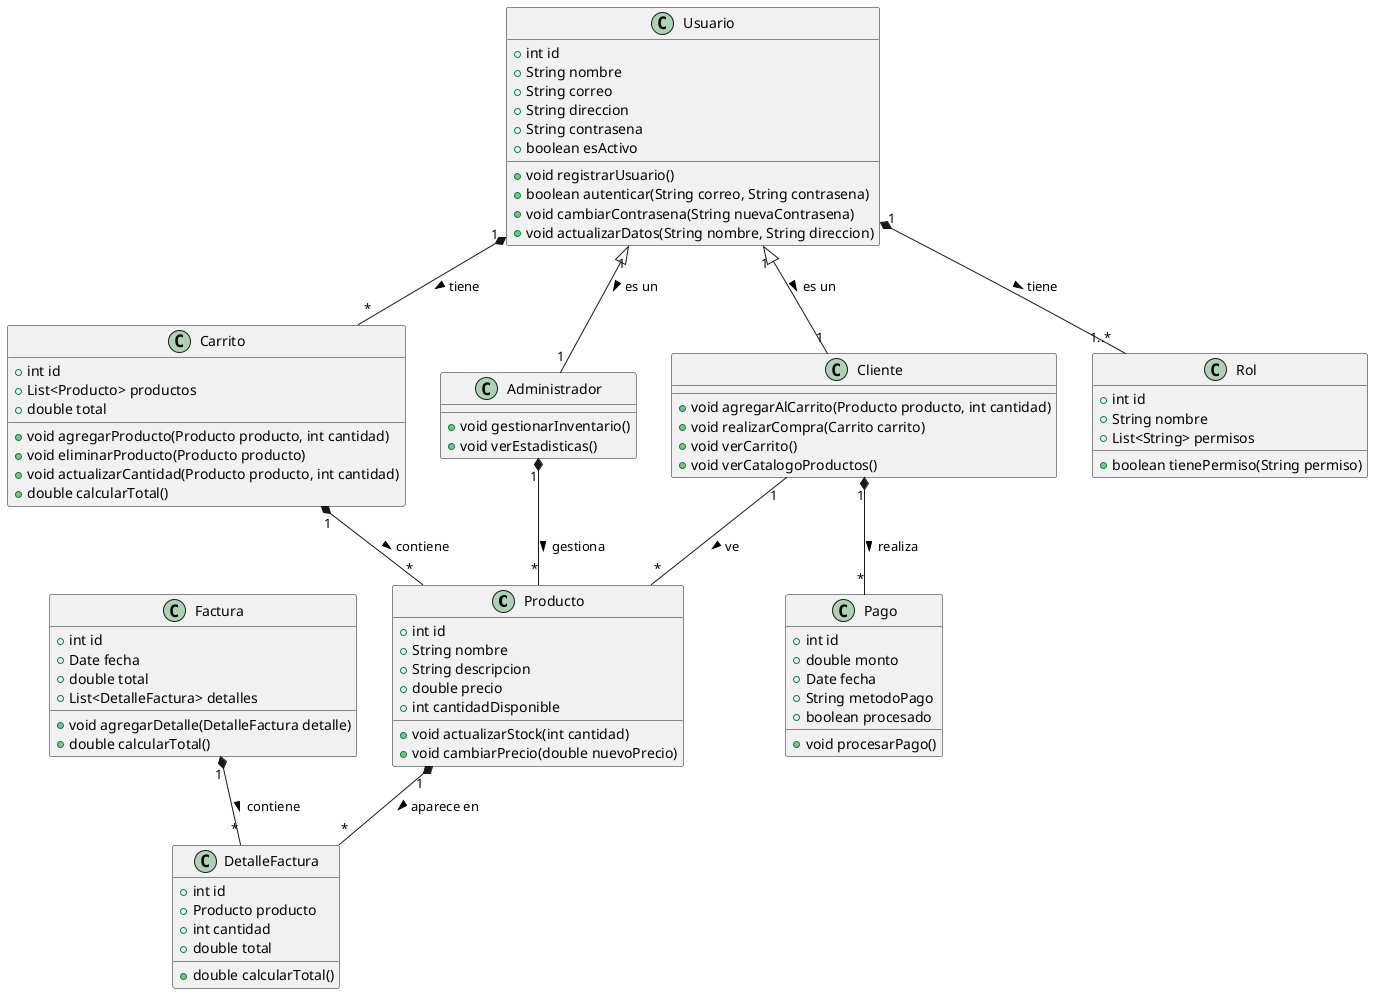 @startuml Diagrama_Clases

class Producto {
  +int id
  +String nombre
  +String descripcion
  +double precio
  +int cantidadDisponible
  +void actualizarStock(int cantidad)
  +void cambiarPrecio(double nuevoPrecio)
}

class Carrito {
  +int id
  +List<Producto> productos
  +double total
  +void agregarProducto(Producto producto, int cantidad)
  +void eliminarProducto(Producto producto)
  +void actualizarCantidad(Producto producto, int cantidad)
  +double calcularTotal()
}

class Factura {
  +int id
  +Date fecha
  +double total
  +List<DetalleFactura> detalles
  +void agregarDetalle(DetalleFactura detalle)
  +double calcularTotal()
}

class DetalleFactura {
  +int id
  +Producto producto
  +int cantidad
  +double total
  +double calcularTotal()
}

class Usuario {
  +int id
  +String nombre
  +String correo
  +String direccion
  +String contrasena
  +boolean esActivo
  +void registrarUsuario()
  +boolean autenticar(String correo, String contrasena)
  +void cambiarContrasena(String nuevaContrasena)
  +void actualizarDatos(String nombre, String direccion)
}

class Administrador {
  +void gestionarInventario()
  +void verEstadisticas()
}

class Cliente {
  +void agregarAlCarrito(Producto producto, int cantidad)
  +void realizarCompra(Carrito carrito)
  +void verCarrito()
  +void verCatalogoProductos()
}

class Pago {
  +int id
  +double monto
  +Date fecha
  +String metodoPago
  +boolean procesado
  +void procesarPago()
}

class Rol {
  +int id
  +String nombre
  +List<String> permisos
  +boolean tienePermiso(String permiso)
}

' Relaciones entre clases
Carrito "1" *-- "*" Producto : contiene >
Factura "1" *-- "*" DetalleFactura : contiene >
Producto "1" *-- "*" DetalleFactura : aparece en >
Usuario "1" *-- "*" Carrito : tiene >
Usuario "1" <|-- "1" Administrador : es un >
Usuario "1" <|-- "1" Cliente : es un >
Usuario "1" *-- "1..*" Rol : tiene >
Cliente "1" *-- "*" Pago : realiza >
Administrador "1" *-- "*" Producto : gestiona >
Cliente "1" -- "*" Producto : ve >

@enduml
